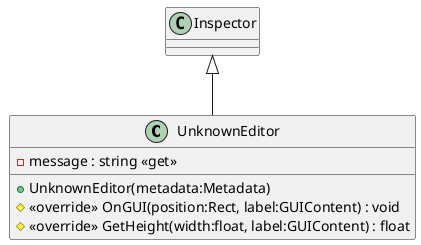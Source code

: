 @startuml
class UnknownEditor {
    + UnknownEditor(metadata:Metadata)
    - message : string <<get>>
    # <<override>> OnGUI(position:Rect, label:GUIContent) : void
    # <<override>> GetHeight(width:float, label:GUIContent) : float
}
Inspector <|-- UnknownEditor
@enduml
